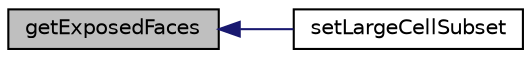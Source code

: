 digraph "getExposedFaces"
{
  bgcolor="transparent";
  edge [fontname="Helvetica",fontsize="10",labelfontname="Helvetica",labelfontsize="10"];
  node [fontname="Helvetica",fontsize="10",shape=record];
  rankdir="LR";
  Node1496 [label="getExposedFaces",height=0.2,width=0.4,color="black", fillcolor="grey75", style="filled", fontcolor="black"];
  Node1496 -> Node1497 [dir="back",color="midnightblue",fontsize="10",style="solid",fontname="Helvetica"];
  Node1497 [label="setLargeCellSubset",height=0.2,width=0.4,color="black",URL="$a22201.html#ac07bac43840c9740c45738692ba00c13",tooltip="setLargeCellSubset but with labelHashSet. "];
}
